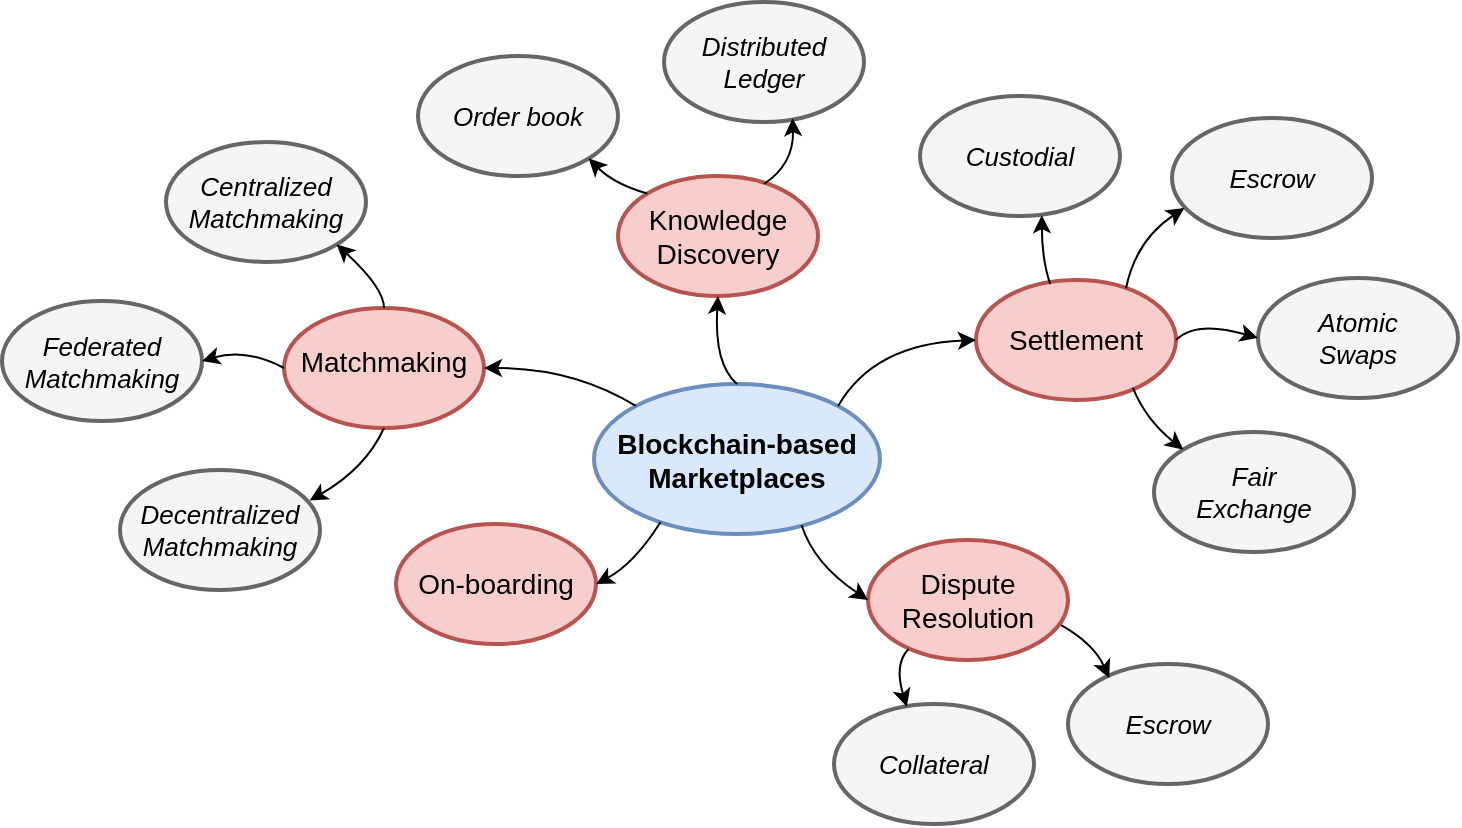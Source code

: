 <mxfile version="13.5.4" type="device"><diagram id="Nb0UJic_zVMFBNj9JYfU" name="Page-1"><mxGraphModel dx="1722" dy="983" grid="1" gridSize="10" guides="1" tooltips="1" connect="1" arrows="1" fold="1" page="1" pageScale="1" pageWidth="827" pageHeight="1169" math="0" shadow="0"><root><mxCell id="0"/><mxCell id="1" parent="0"/><mxCell id="RnnyNMMiugjP9PfToUdR-1" value="Blockchain-based&lt;br style=&quot;font-size: 14px&quot;&gt;Marketplaces" style="ellipse;whiteSpace=wrap;html=1;strokeWidth=2;fillColor=#dae8fc;strokeColor=#6c8ebf;fontStyle=1;fontSize=14;" parent="1" vertex="1"><mxGeometry x="420" y="260" width="143" height="75" as="geometry"/></mxCell><mxCell id="RnnyNMMiugjP9PfToUdR-2" value="Matchmaking" style="ellipse;whiteSpace=wrap;html=1;strokeWidth=2;fontStyle=0;fillColor=#f8cecc;strokeColor=#b85450;fontSize=14;spacingTop=-7;" parent="1" vertex="1"><mxGeometry x="265" y="222" width="100" height="60" as="geometry"/></mxCell><mxCell id="RnnyNMMiugjP9PfToUdR-9" value="On-boarding" style="ellipse;whiteSpace=wrap;html=1;strokeWidth=2;fontStyle=0;fillColor=#f8cecc;strokeColor=#b85450;fontSize=14;" parent="1" vertex="1"><mxGeometry x="321" y="330" width="100" height="60" as="geometry"/></mxCell><mxCell id="RnnyNMMiugjP9PfToUdR-10" value="Settlement" style="ellipse;whiteSpace=wrap;html=1;strokeWidth=2;fontStyle=0;fillColor=#f8cecc;strokeColor=#b85450;fontSize=14;" parent="1" vertex="1"><mxGeometry x="611" y="208" width="100" height="60" as="geometry"/></mxCell><mxCell id="RnnyNMMiugjP9PfToUdR-11" value="Dispute&lt;br style=&quot;font-size: 14px;&quot;&gt;Resolution" style="ellipse;whiteSpace=wrap;html=1;strokeWidth=2;fontStyle=0;fillColor=#f8cecc;strokeColor=#b85450;fontSize=14;" parent="1" vertex="1"><mxGeometry x="557" y="338" width="100" height="60" as="geometry"/></mxCell><mxCell id="RnnyNMMiugjP9PfToUdR-12" value="Decentralized&lt;br style=&quot;font-size: 13px;&quot;&gt;Matchmaking" style="ellipse;whiteSpace=wrap;html=1;strokeWidth=2;fontStyle=2;fillColor=#f5f5f5;strokeColor=#666666;fontColor=#000000;fontSize=13;" parent="1" vertex="1"><mxGeometry x="183" y="303" width="100" height="60" as="geometry"/></mxCell><mxCell id="RnnyNMMiugjP9PfToUdR-13" value="Federated&lt;br style=&quot;font-size: 13px;&quot;&gt;Matchmaking" style="ellipse;whiteSpace=wrap;html=1;strokeWidth=2;fontStyle=2;fillColor=#f5f5f5;strokeColor=#666666;fontColor=#000000;fontSize=13;" parent="1" vertex="1"><mxGeometry x="124" y="218.5" width="100" height="60" as="geometry"/></mxCell><mxCell id="RnnyNMMiugjP9PfToUdR-14" value="Centralized&lt;br style=&quot;font-size: 13px;&quot;&gt;Matchmaking" style="ellipse;whiteSpace=wrap;html=1;strokeWidth=2;fontStyle=2;fillColor=#f5f5f5;strokeColor=#666666;fontColor=#000000;fontSize=13;" parent="1" vertex="1"><mxGeometry x="206" y="139" width="100" height="60" as="geometry"/></mxCell><mxCell id="RnnyNMMiugjP9PfToUdR-18" value="Atomic&lt;br style=&quot;font-size: 13px;&quot;&gt;Swaps" style="ellipse;whiteSpace=wrap;html=1;strokeWidth=2;fontStyle=2;fillColor=#f5f5f5;strokeColor=#666666;fontColor=#000000;fontSize=13;" parent="1" vertex="1"><mxGeometry x="752" y="207" width="100" height="60" as="geometry"/></mxCell><mxCell id="RnnyNMMiugjP9PfToUdR-19" value="Fair&lt;br style=&quot;font-size: 13px;&quot;&gt;Exchange" style="ellipse;whiteSpace=wrap;html=1;strokeWidth=2;fontStyle=2;fillColor=#f5f5f5;strokeColor=#666666;fontColor=#000000;fontSize=13;" parent="1" vertex="1"><mxGeometry x="700" y="284" width="100" height="60" as="geometry"/></mxCell><mxCell id="RnnyNMMiugjP9PfToUdR-22" value="Custodial" style="ellipse;whiteSpace=wrap;html=1;strokeWidth=2;fontStyle=2;fillColor=#f5f5f5;strokeColor=#666666;fontColor=#000000;fontSize=13;" parent="1" vertex="1"><mxGeometry x="583" y="116" width="100" height="60" as="geometry"/></mxCell><mxCell id="RnnyNMMiugjP9PfToUdR-23" value="Escrow" style="ellipse;whiteSpace=wrap;html=1;strokeWidth=2;fontStyle=2;fillColor=#f5f5f5;strokeColor=#666666;fontColor=#000000;fontSize=13;" parent="1" vertex="1"><mxGeometry x="709" y="127" width="100" height="60" as="geometry"/></mxCell><mxCell id="jwWOGtlvmaFQUedcoXoC-1" value="" style="endArrow=classic;html=1;fontSize=13;entryX=1;entryY=0.5;entryDx=0;entryDy=0;strokeWidth=1;curved=1;exitX=0;exitY=0;exitDx=0;exitDy=0;" parent="1" source="RnnyNMMiugjP9PfToUdR-1" target="RnnyNMMiugjP9PfToUdR-2" edge="1"><mxGeometry width="50" height="50" relative="1" as="geometry"><mxPoint x="450" y="230" as="sourcePoint"/><mxPoint x="450" y="220" as="targetPoint"/><Array as="points"><mxPoint x="410" y="252"/></Array></mxGeometry></mxCell><mxCell id="jwWOGtlvmaFQUedcoXoC-2" value="" style="endArrow=classic;html=1;strokeWidth=1;fontSize=13;exitX=1;exitY=0;exitDx=0;exitDy=0;entryX=0;entryY=0.5;entryDx=0;entryDy=0;curved=1;" parent="1" source="RnnyNMMiugjP9PfToUdR-1" target="RnnyNMMiugjP9PfToUdR-10" edge="1"><mxGeometry width="50" height="50" relative="1" as="geometry"><mxPoint x="570" y="330" as="sourcePoint"/><mxPoint x="620" y="280" as="targetPoint"/><Array as="points"><mxPoint x="560" y="240"/></Array></mxGeometry></mxCell><mxCell id="jwWOGtlvmaFQUedcoXoC-3" value="" style="endArrow=classic;html=1;strokeWidth=1;fontSize=13;exitX=0.233;exitY=0.92;exitDx=0;exitDy=0;entryX=1;entryY=0.5;entryDx=0;entryDy=0;curved=1;exitPerimeter=0;" parent="1" source="RnnyNMMiugjP9PfToUdR-1" target="RnnyNMMiugjP9PfToUdR-9" edge="1"><mxGeometry width="50" height="50" relative="1" as="geometry"><mxPoint x="440" y="460" as="sourcePoint"/><mxPoint x="490" y="410" as="targetPoint"/><Array as="points"><mxPoint x="440" y="350"/></Array></mxGeometry></mxCell><mxCell id="jwWOGtlvmaFQUedcoXoC-4" value="" style="endArrow=classic;html=1;strokeWidth=1;fontSize=13;entryX=0;entryY=0.5;entryDx=0;entryDy=0;curved=1;exitX=0.726;exitY=0.942;exitDx=0;exitDy=0;exitPerimeter=0;" parent="1" source="RnnyNMMiugjP9PfToUdR-1" target="RnnyNMMiugjP9PfToUdR-11" edge="1"><mxGeometry width="50" height="50" relative="1" as="geometry"><mxPoint x="500" y="360" as="sourcePoint"/><mxPoint x="600" y="460" as="targetPoint"/><Array as="points"><mxPoint x="530" y="350"/></Array></mxGeometry></mxCell><mxCell id="jwWOGtlvmaFQUedcoXoC-5" value="" style="endArrow=classic;html=1;strokeWidth=1;fontSize=13;exitX=0.371;exitY=0.034;exitDx=0;exitDy=0;entryX=0.609;entryY=0.993;entryDx=0;entryDy=0;curved=1;exitPerimeter=0;entryPerimeter=0;" parent="1" source="RnnyNMMiugjP9PfToUdR-10" target="RnnyNMMiugjP9PfToUdR-22" edge="1"><mxGeometry width="50" height="50" relative="1" as="geometry"><mxPoint x="471" y="158" as="sourcePoint"/><mxPoint x="521" y="108" as="targetPoint"/><Array as="points"><mxPoint x="644" y="198"/></Array></mxGeometry></mxCell><mxCell id="jwWOGtlvmaFQUedcoXoC-6" value="" style="endArrow=classic;html=1;strokeWidth=1;fontSize=13;exitX=0.75;exitY=0.069;exitDx=0;exitDy=0;entryX=0.062;entryY=0.751;entryDx=0;entryDy=0;curved=1;exitPerimeter=0;entryPerimeter=0;" parent="1" source="RnnyNMMiugjP9PfToUdR-10" target="RnnyNMMiugjP9PfToUdR-23" edge="1"><mxGeometry width="50" height="50" relative="1" as="geometry"><mxPoint x="521" y="138" as="sourcePoint"/><mxPoint x="571" y="88" as="targetPoint"/><Array as="points"><mxPoint x="691" y="188"/></Array></mxGeometry></mxCell><mxCell id="jwWOGtlvmaFQUedcoXoC-7" value="" style="endArrow=classic;html=1;strokeWidth=1;fontSize=13;entryX=0;entryY=0.5;entryDx=0;entryDy=0;exitX=1;exitY=0.5;exitDx=0;exitDy=0;curved=1;" parent="1" source="RnnyNMMiugjP9PfToUdR-10" target="RnnyNMMiugjP9PfToUdR-18" edge="1"><mxGeometry width="50" height="50" relative="1" as="geometry"><mxPoint x="481" y="118" as="sourcePoint"/><mxPoint x="531" y="68" as="targetPoint"/><Array as="points"><mxPoint x="721" y="228"/></Array></mxGeometry></mxCell><mxCell id="jwWOGtlvmaFQUedcoXoC-8" value="" style="endArrow=classic;html=1;strokeWidth=1;fontSize=13;exitX=0.784;exitY=0.897;exitDx=0;exitDy=0;entryX=0;entryY=0;entryDx=0;entryDy=0;curved=1;exitPerimeter=0;" parent="1" source="RnnyNMMiugjP9PfToUdR-10" target="RnnyNMMiugjP9PfToUdR-19" edge="1"><mxGeometry width="50" height="50" relative="1" as="geometry"><mxPoint x="751" y="418" as="sourcePoint"/><mxPoint x="801" y="368" as="targetPoint"/><Array as="points"><mxPoint x="696" y="278"/></Array></mxGeometry></mxCell><mxCell id="jwWOGtlvmaFQUedcoXoC-9" value="" style="endArrow=classic;html=1;strokeWidth=1;fontSize=13;entryX=1;entryY=1;entryDx=0;entryDy=0;exitX=0.5;exitY=0;exitDx=0;exitDy=0;curved=1;" parent="1" source="RnnyNMMiugjP9PfToUdR-2" target="RnnyNMMiugjP9PfToUdR-14" edge="1"><mxGeometry width="50" height="50" relative="1" as="geometry"><mxPoint x="376" y="212" as="sourcePoint"/><mxPoint x="426" y="162" as="targetPoint"/><Array as="points"><mxPoint x="315" y="212"/></Array></mxGeometry></mxCell><mxCell id="jwWOGtlvmaFQUedcoXoC-10" value="" style="endArrow=classic;html=1;strokeWidth=1;fontSize=13;exitX=0;exitY=0.5;exitDx=0;exitDy=0;entryX=1;entryY=0.5;entryDx=0;entryDy=0;curved=1;" parent="1" source="RnnyNMMiugjP9PfToUdR-2" target="RnnyNMMiugjP9PfToUdR-13" edge="1"><mxGeometry width="50" height="50" relative="1" as="geometry"><mxPoint x="116" y="382" as="sourcePoint"/><mxPoint x="166" y="332" as="targetPoint"/><Array as="points"><mxPoint x="246" y="242"/></Array></mxGeometry></mxCell><mxCell id="jwWOGtlvmaFQUedcoXoC-11" value="" style="endArrow=classic;html=1;strokeWidth=1;fontSize=13;exitX=0.5;exitY=1;exitDx=0;exitDy=0;entryX=0.948;entryY=0.255;entryDx=0;entryDy=0;curved=1;entryPerimeter=0;" parent="1" source="RnnyNMMiugjP9PfToUdR-2" target="RnnyNMMiugjP9PfToUdR-12" edge="1"><mxGeometry width="50" height="50" relative="1" as="geometry"><mxPoint x="146" y="432" as="sourcePoint"/><mxPoint x="196" y="382" as="targetPoint"/><Array as="points"><mxPoint x="306" y="302"/></Array></mxGeometry></mxCell><mxCell id="q30LQ6y2VLx8GU2Z-uhl-1" value="Knowledge&lt;br&gt;Discovery" style="ellipse;whiteSpace=wrap;html=1;strokeWidth=2;fontStyle=0;fillColor=#f8cecc;strokeColor=#b85450;fontSize=14;" parent="1" vertex="1"><mxGeometry x="432" y="156" width="100" height="60" as="geometry"/></mxCell><mxCell id="q30LQ6y2VLx8GU2Z-uhl-2" value="Order book" style="ellipse;whiteSpace=wrap;html=1;strokeWidth=2;fontStyle=2;fillColor=#f5f5f5;strokeColor=#666666;fontColor=#000000;fontSize=13;" parent="1" vertex="1"><mxGeometry x="332" y="96" width="100" height="60" as="geometry"/></mxCell><mxCell id="q30LQ6y2VLx8GU2Z-uhl-4" value="" style="endArrow=classic;html=1;strokeWidth=1;fontSize=13;entryX=0.5;entryY=1;entryDx=0;entryDy=0;curved=1;exitX=0.5;exitY=0;exitDx=0;exitDy=0;" parent="1" source="RnnyNMMiugjP9PfToUdR-1" target="q30LQ6y2VLx8GU2Z-uhl-1" edge="1"><mxGeometry width="50" height="50" relative="1" as="geometry"><mxPoint x="460" y="450" as="sourcePoint"/><mxPoint x="540" y="444.35" as="targetPoint"/><Array as="points"><mxPoint x="480" y="250"/></Array></mxGeometry></mxCell><mxCell id="q30LQ6y2VLx8GU2Z-uhl-5" value="Escrow" style="ellipse;whiteSpace=wrap;html=1;strokeWidth=2;fontStyle=2;fillColor=#f5f5f5;strokeColor=#666666;fontColor=#000000;fontSize=13;" parent="1" vertex="1"><mxGeometry x="657" y="400" width="100" height="60" as="geometry"/></mxCell><mxCell id="q30LQ6y2VLx8GU2Z-uhl-7" value="Collateral" style="ellipse;whiteSpace=wrap;html=1;strokeWidth=2;fontStyle=2;fillColor=#f5f5f5;strokeColor=#666666;fontColor=#000000;fontSize=13;" parent="1" vertex="1"><mxGeometry x="540" y="420" width="100" height="60" as="geometry"/></mxCell><mxCell id="q30LQ6y2VLx8GU2Z-uhl-9" value="" style="endArrow=classic;html=1;strokeWidth=1;fontSize=13;entryX=1;entryY=1;entryDx=0;entryDy=0;exitX=0;exitY=0;exitDx=0;exitDy=0;curved=1;" parent="1" source="q30LQ6y2VLx8GU2Z-uhl-1" target="q30LQ6y2VLx8GU2Z-uhl-2" edge="1"><mxGeometry width="50" height="50" relative="1" as="geometry"><mxPoint x="413.64" y="187.79" as="sourcePoint"/><mxPoint x="389.995" y="156.003" as="targetPoint"/><Array as="points"><mxPoint x="430" y="160"/></Array></mxGeometry></mxCell><mxCell id="q30LQ6y2VLx8GU2Z-uhl-12" value="" style="endArrow=classic;html=1;strokeWidth=1;fontSize=13;entryX=0.206;entryY=0.117;entryDx=0;entryDy=0;curved=1;exitX=0.966;exitY=0.71;exitDx=0;exitDy=0;exitPerimeter=0;entryPerimeter=0;" parent="1" source="RnnyNMMiugjP9PfToUdR-11" target="q30LQ6y2VLx8GU2Z-uhl-5" edge="1"><mxGeometry width="50" height="50" relative="1" as="geometry"><mxPoint x="672" y="380" as="sourcePoint"/><mxPoint x="723.59" y="398" as="targetPoint"/><Array as="points"><mxPoint x="670" y="390"/></Array></mxGeometry></mxCell><mxCell id="q30LQ6y2VLx8GU2Z-uhl-14" value="" style="endArrow=classic;html=1;strokeWidth=1;fontSize=13;entryX=0.364;entryY=0.023;entryDx=0;entryDy=0;curved=1;exitX=0.202;exitY=0.91;exitDx=0;exitDy=0;entryPerimeter=0;exitPerimeter=0;" parent="1" source="RnnyNMMiugjP9PfToUdR-11" target="q30LQ6y2VLx8GU2Z-uhl-7" edge="1"><mxGeometry width="50" height="50" relative="1" as="geometry"><mxPoint x="498.818" y="382.65" as="sourcePoint"/><mxPoint x="532" y="420" as="targetPoint"/><Array as="points"><mxPoint x="570" y="400"/></Array></mxGeometry></mxCell><mxCell id="3Jc474xoS27l9dwVg_Jt-1" value="Distributed&lt;br&gt;Ledger" style="ellipse;whiteSpace=wrap;html=1;strokeWidth=2;fontStyle=2;fillColor=#f5f5f5;strokeColor=#666666;fontColor=#000000;fontSize=13;" vertex="1" parent="1"><mxGeometry x="455" y="69" width="100" height="60" as="geometry"/></mxCell><mxCell id="3Jc474xoS27l9dwVg_Jt-2" value="" style="endArrow=classic;html=1;exitX=0.73;exitY=0.067;exitDx=0;exitDy=0;exitPerimeter=0;curved=1;entryX=0.643;entryY=0.968;entryDx=0;entryDy=0;entryPerimeter=0;" edge="1" parent="1" source="q30LQ6y2VLx8GU2Z-uhl-1" target="3Jc474xoS27l9dwVg_Jt-1"><mxGeometry width="50" height="50" relative="1" as="geometry"><mxPoint x="950" y="150" as="sourcePoint"/><mxPoint x="1000" y="100" as="targetPoint"/><Array as="points"><mxPoint x="520" y="150"/></Array></mxGeometry></mxCell></root></mxGraphModel></diagram></mxfile>